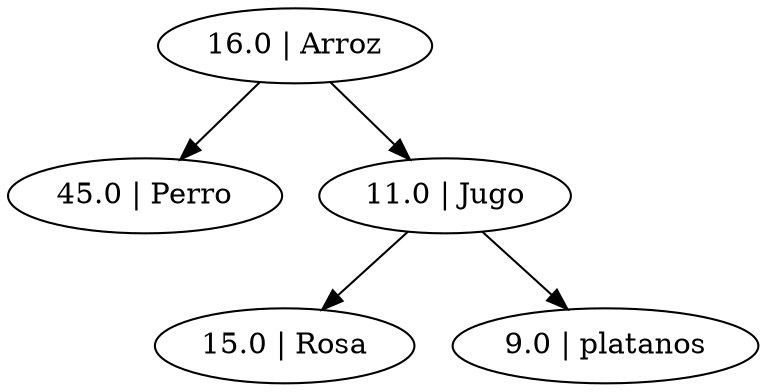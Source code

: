 strict digraph  {
	"16.0 | Arroz" -> "45.0 | Perro";
	"16.0 | Arroz" -> "11.0 | Jugo";
	"11.0 | Jugo" -> "15.0 | Rosa";
	"11.0 | Jugo" -> "9.0 | platanos";
}
